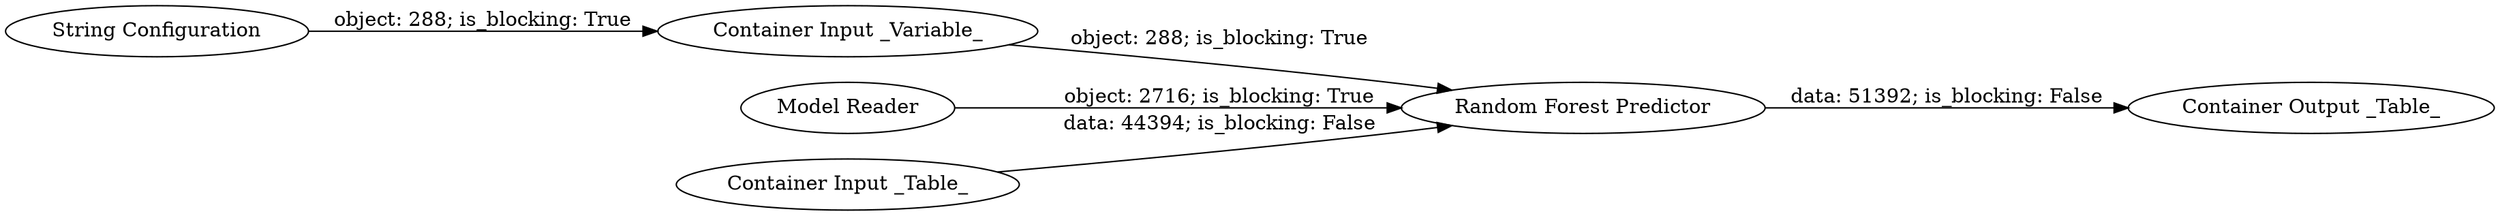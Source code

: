 digraph {
	"-865640040248158063_11" [label="Container Output _Table_"]
	"-865640040248158063_10" [label="Random Forest Predictor"]
	"-865640040248158063_15" [label="Container Input _Variable_"]
	"-865640040248158063_16" [label="Model Reader"]
	"-865640040248158063_14" [label="String Configuration"]
	"-865640040248158063_18" [label="Container Input _Table_"]
	"-865640040248158063_14" -> "-865640040248158063_15" [label="object: 288; is_blocking: True"]
	"-865640040248158063_18" -> "-865640040248158063_10" [label="data: 44394; is_blocking: False"]
	"-865640040248158063_16" -> "-865640040248158063_10" [label="object: 2716; is_blocking: True"]
	"-865640040248158063_15" -> "-865640040248158063_10" [label="object: 288; is_blocking: True"]
	"-865640040248158063_10" -> "-865640040248158063_11" [label="data: 51392; is_blocking: False"]
	rankdir=LR
}

